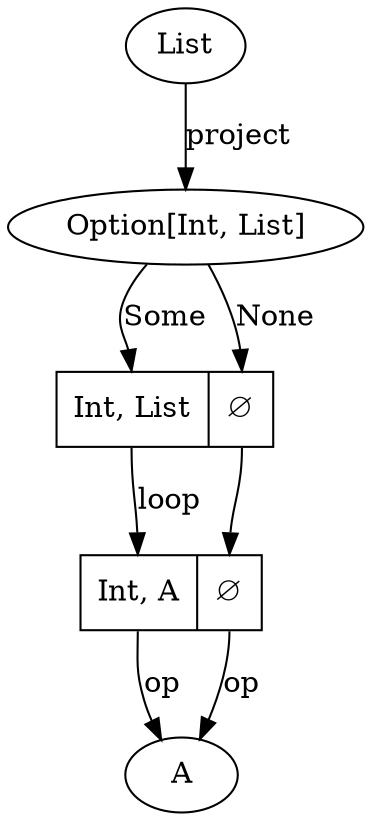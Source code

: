 digraph {
    ListStruct[shape=record label="<cons> Int, List| <nil> ∅" class="disabled"]
    ListStruct2[shape=record label="<cons> Int, A| <nil> ∅"]
    ListFList[label="Option[Int, List]" class="disabled"]
    List[class="disabled"]
    A

    List             -> ListFList[label=project class="disabled"]
    ListFList        -> ListStruct:cons [label=Some class="pattern,disabled"]
    ListFList        -> ListStruct:nil [label=None class="pattern,disabled"]
    ListStruct:cons  -> ListStruct2:cons [label=loop class="disabled"]
    ListStruct:nil   -> ListStruct2:nil[class="disabled"]
    ListStruct2:cons -> A[label=op]
    ListStruct2:nil  -> A[label=op]
}

